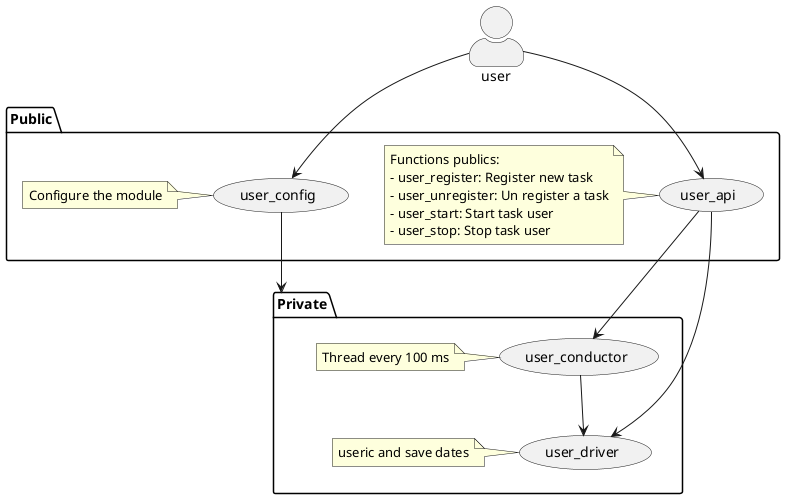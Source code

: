 @startuml user


skinparam actorStyle awesome
actor user as programmer

package Public {
    usecase "user_api"    as module_public1
    usecase "user_config" as module_public2

note left of (module_public1)
    Functions publics:
    - user_register: Register new task
    - user_unregister: Un register a task
    - user_start: Start task user
    - user_stop: Stop task user
end note
note left of (module_public2)
    Configure the module
end note
}

package Private {
    usecase "user_conductor" as module_private1
    usecase "user_driver"    as module_private2

note left of (module_private1)
    Thread every 100 ms
end note
note left of (module_private2)
    useric and save dates
end note
}

programmer      --> module_public1
programmer      --> module_public2
module_public2  --> Private
module_public1  --> module_private1
module_public1  --> module_private2
module_private1 --> module_private2

@enduml

